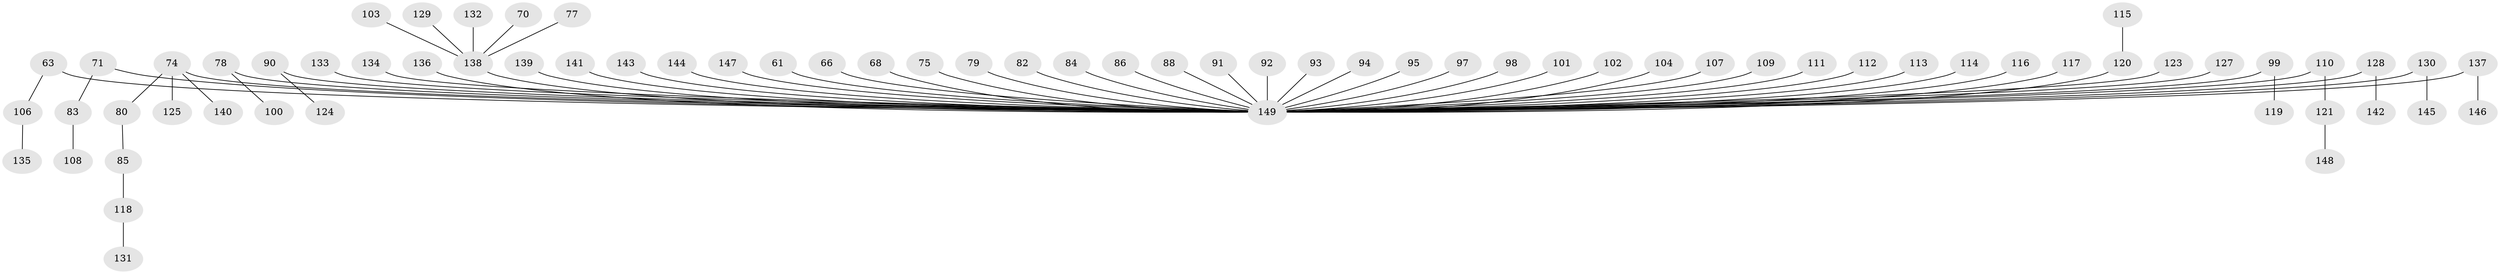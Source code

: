 // original degree distribution, {8: 0.006711409395973154, 3: 0.14093959731543623, 4: 0.04697986577181208, 10: 0.006711409395973154, 2: 0.28859060402684567, 5: 0.03355704697986577, 1: 0.4697986577181208, 6: 0.006711409395973154}
// Generated by graph-tools (version 1.1) at 2025/53/03/09/25 04:53:08]
// undirected, 74 vertices, 73 edges
graph export_dot {
graph [start="1"]
  node [color=gray90,style=filled];
  61;
  63;
  66 [super="+55"];
  68;
  70;
  71;
  74;
  75;
  77;
  78;
  79;
  80;
  82;
  83;
  84;
  85;
  86;
  88;
  90;
  91;
  92;
  93;
  94;
  95;
  97;
  98;
  99;
  100;
  101;
  102;
  103;
  104;
  106;
  107;
  108;
  109;
  110;
  111;
  112;
  113;
  114;
  115;
  116;
  117;
  118;
  119;
  120 [super="+76"];
  121;
  123;
  124;
  125;
  127;
  128 [super="+16+47"];
  129;
  130;
  131;
  132;
  133 [super="+49"];
  134;
  135;
  136;
  137 [super="+105"];
  138 [super="+46+122+51"];
  139;
  140;
  141 [super="+54"];
  142;
  143;
  144 [super="+45"];
  145;
  146;
  147 [super="+44"];
  148;
  149 [super="+32+96+81+87+72+126+29+60"];
  61 -- 149;
  63 -- 106;
  63 -- 149;
  66 -- 149;
  68 -- 149;
  70 -- 138;
  71 -- 83;
  71 -- 149;
  74 -- 80;
  74 -- 125;
  74 -- 140;
  74 -- 149;
  75 -- 149;
  77 -- 138;
  78 -- 100;
  78 -- 149;
  79 -- 149;
  80 -- 85;
  82 -- 149;
  83 -- 108;
  84 -- 149;
  85 -- 118;
  86 -- 149;
  88 -- 149;
  90 -- 124;
  90 -- 149;
  91 -- 149;
  92 -- 149;
  93 -- 149;
  94 -- 149;
  95 -- 149;
  97 -- 149;
  98 -- 149;
  99 -- 119;
  99 -- 149;
  101 -- 149;
  102 -- 149;
  103 -- 138;
  104 -- 149;
  106 -- 135;
  107 -- 149;
  109 -- 149;
  110 -- 121;
  110 -- 149;
  111 -- 149;
  112 -- 149;
  113 -- 149;
  114 -- 149;
  115 -- 120;
  116 -- 149;
  117 -- 149;
  118 -- 131;
  120 -- 149;
  121 -- 148;
  123 -- 149;
  127 -- 149;
  128 -- 149;
  128 -- 142;
  129 -- 138;
  130 -- 145;
  130 -- 149;
  132 -- 138;
  133 -- 149;
  134 -- 149;
  136 -- 149;
  137 -- 146;
  137 -- 149;
  138 -- 149;
  139 -- 149;
  141 -- 149;
  143 -- 149;
  144 -- 149;
  147 -- 149;
}
